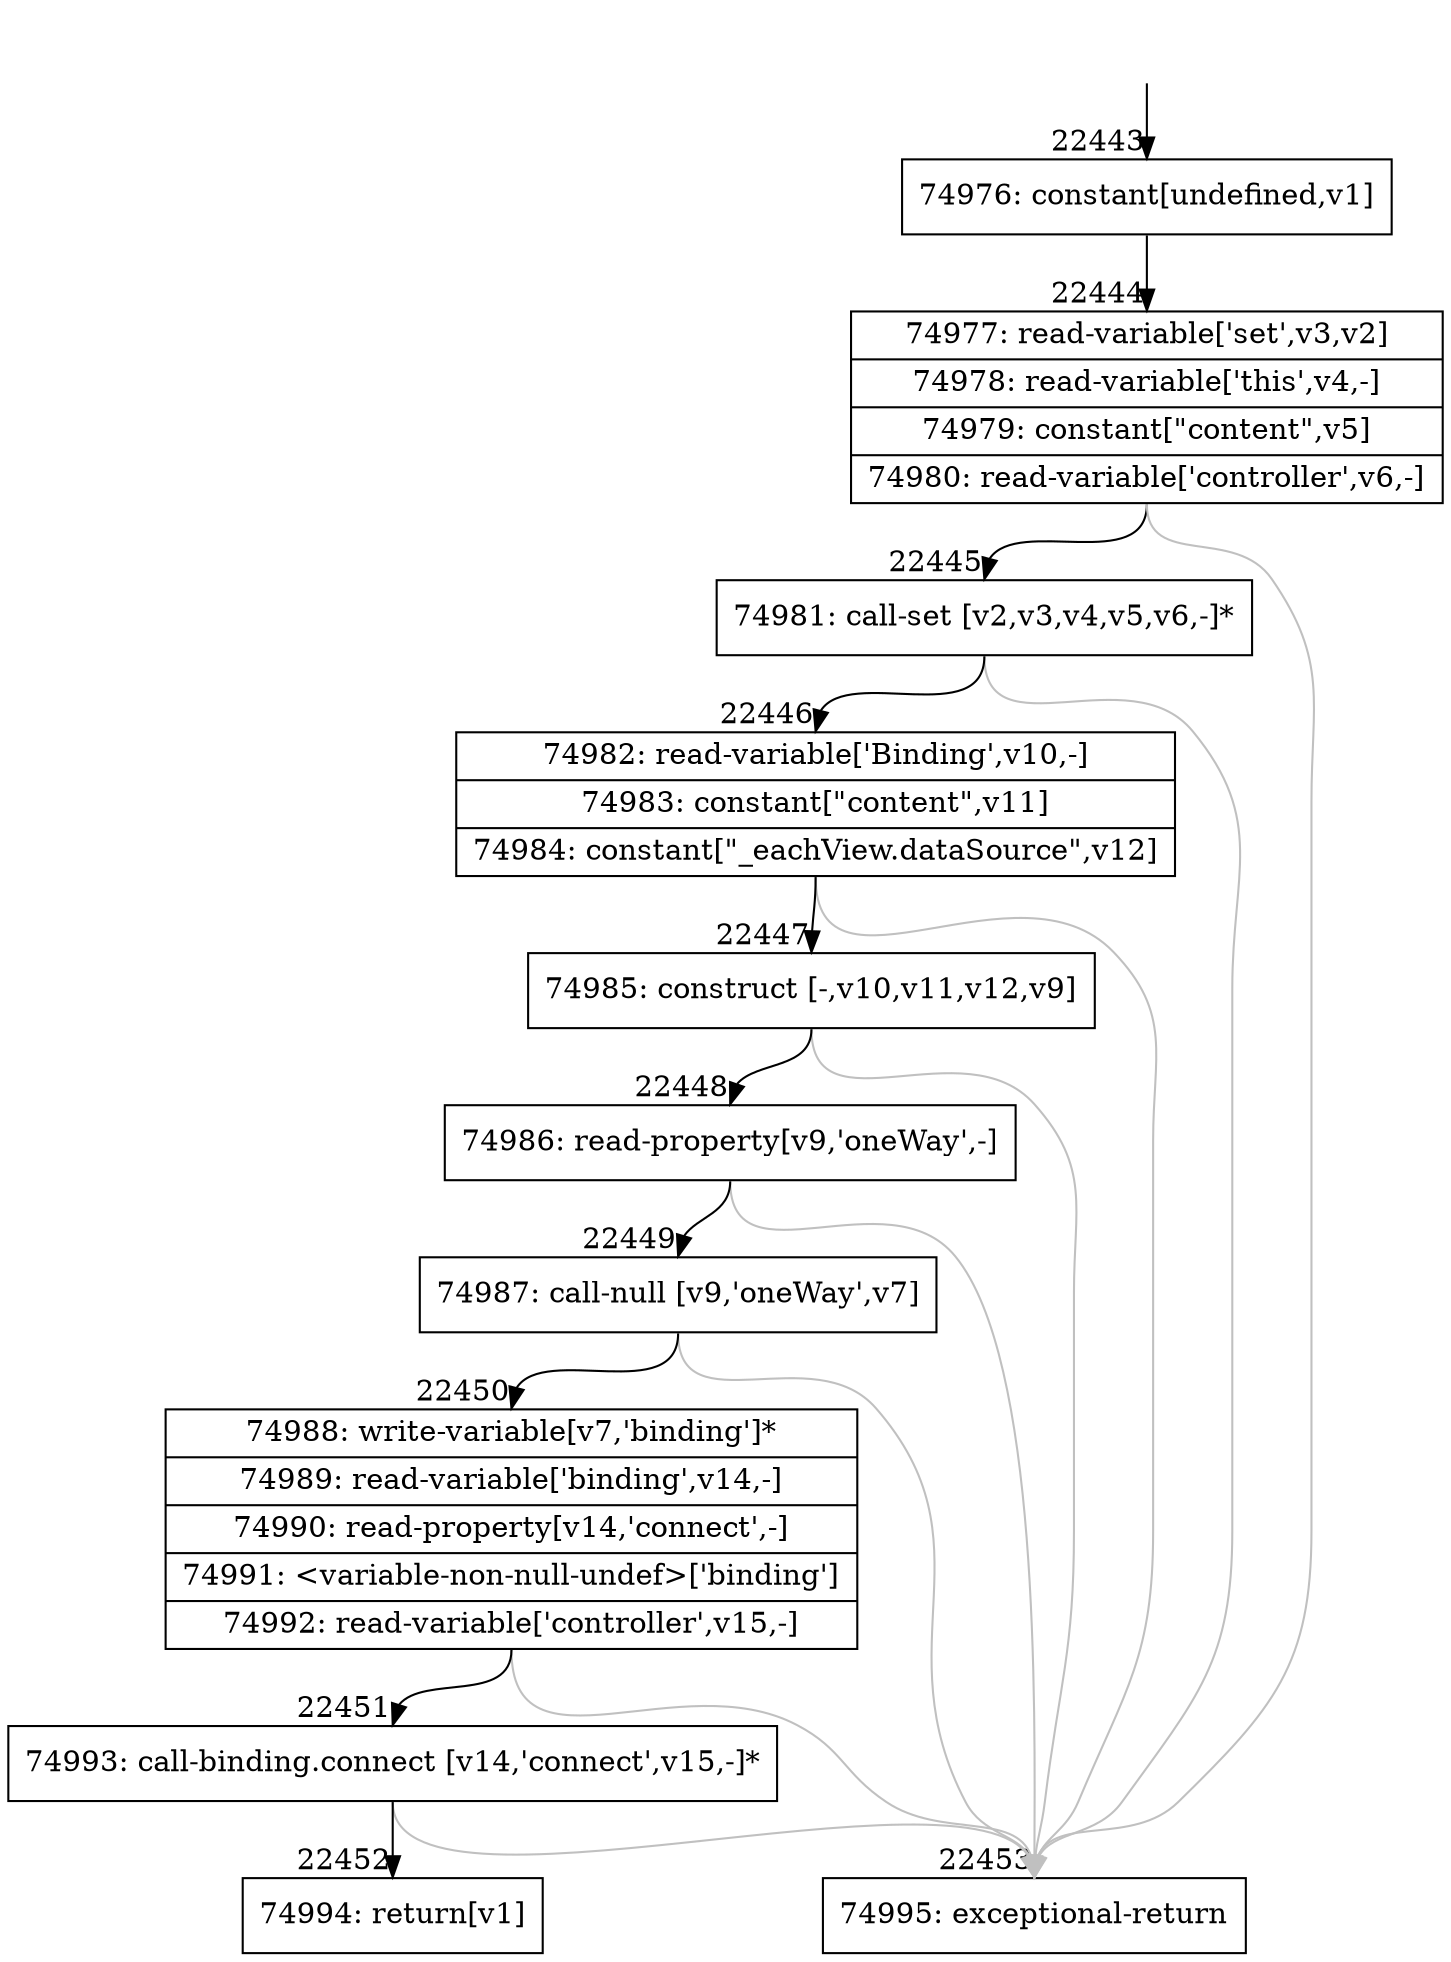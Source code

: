 digraph {
rankdir="TD"
BB_entry1960[shape=none,label=""];
BB_entry1960 -> BB22443 [tailport=s, headport=n, headlabel="    22443"]
BB22443 [shape=record label="{74976: constant[undefined,v1]}" ] 
BB22443 -> BB22444 [tailport=s, headport=n, headlabel="      22444"]
BB22444 [shape=record label="{74977: read-variable['set',v3,v2]|74978: read-variable['this',v4,-]|74979: constant[\"content\",v5]|74980: read-variable['controller',v6,-]}" ] 
BB22444 -> BB22445 [tailport=s, headport=n, headlabel="      22445"]
BB22444 -> BB22453 [tailport=s, headport=n, color=gray, headlabel="      22453"]
BB22445 [shape=record label="{74981: call-set [v2,v3,v4,v5,v6,-]*}" ] 
BB22445 -> BB22446 [tailport=s, headport=n, headlabel="      22446"]
BB22445 -> BB22453 [tailport=s, headport=n, color=gray]
BB22446 [shape=record label="{74982: read-variable['Binding',v10,-]|74983: constant[\"content\",v11]|74984: constant[\"_eachView.dataSource\",v12]}" ] 
BB22446 -> BB22447 [tailport=s, headport=n, headlabel="      22447"]
BB22446 -> BB22453 [tailport=s, headport=n, color=gray]
BB22447 [shape=record label="{74985: construct [-,v10,v11,v12,v9]}" ] 
BB22447 -> BB22448 [tailport=s, headport=n, headlabel="      22448"]
BB22447 -> BB22453 [tailport=s, headport=n, color=gray]
BB22448 [shape=record label="{74986: read-property[v9,'oneWay',-]}" ] 
BB22448 -> BB22449 [tailport=s, headport=n, headlabel="      22449"]
BB22448 -> BB22453 [tailport=s, headport=n, color=gray]
BB22449 [shape=record label="{74987: call-null [v9,'oneWay',v7]}" ] 
BB22449 -> BB22450 [tailport=s, headport=n, headlabel="      22450"]
BB22449 -> BB22453 [tailport=s, headport=n, color=gray]
BB22450 [shape=record label="{74988: write-variable[v7,'binding']*|74989: read-variable['binding',v14,-]|74990: read-property[v14,'connect',-]|74991: \<variable-non-null-undef\>['binding']|74992: read-variable['controller',v15,-]}" ] 
BB22450 -> BB22451 [tailport=s, headport=n, headlabel="      22451"]
BB22450 -> BB22453 [tailport=s, headport=n, color=gray]
BB22451 [shape=record label="{74993: call-binding.connect [v14,'connect',v15,-]*}" ] 
BB22451 -> BB22452 [tailport=s, headport=n, headlabel="      22452"]
BB22451 -> BB22453 [tailport=s, headport=n, color=gray]
BB22452 [shape=record label="{74994: return[v1]}" ] 
BB22453 [shape=record label="{74995: exceptional-return}" ] 
//#$~ 42211
}
